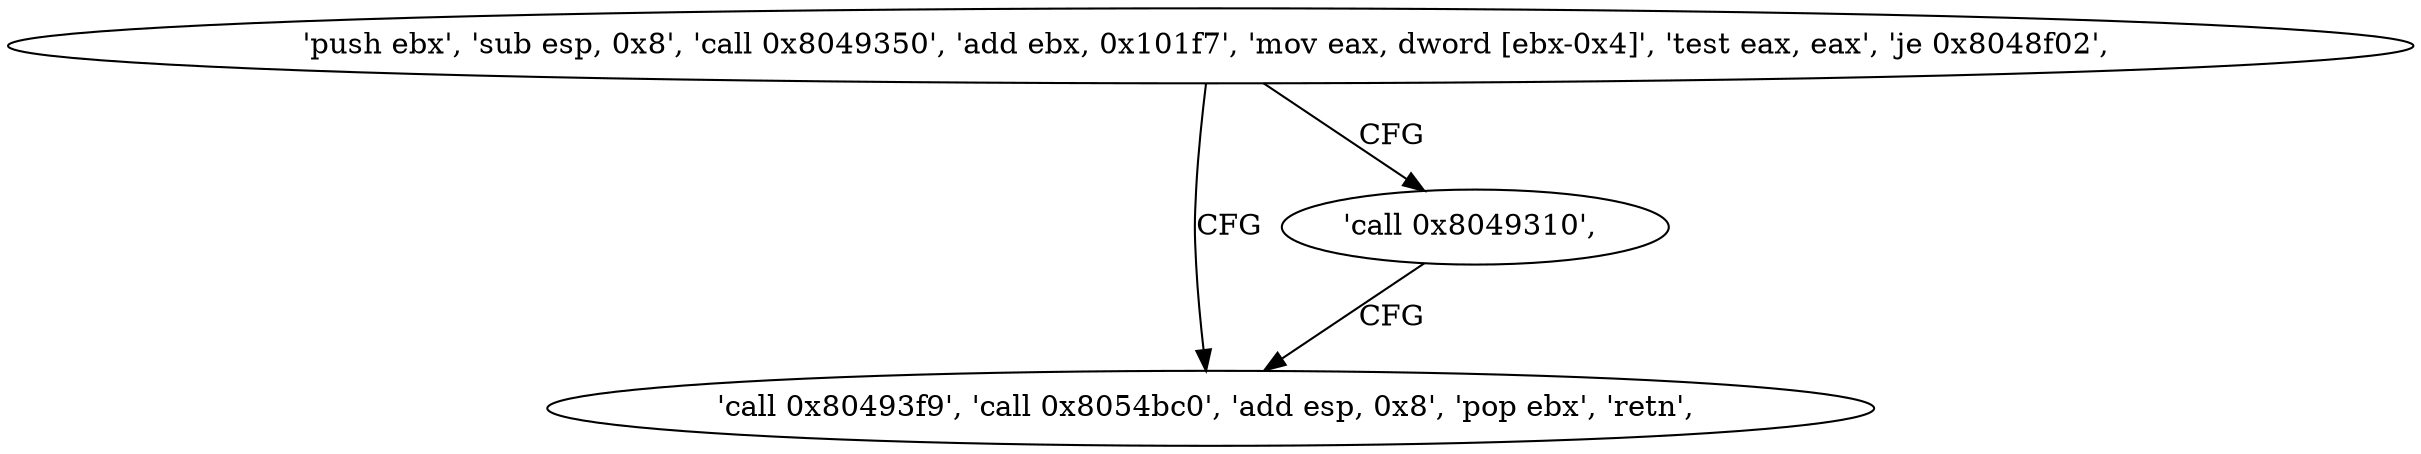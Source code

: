 digraph "func" {
"134516452" [label = "'push ebx', 'sub esp, 0x8', 'call 0x8049350', 'add ebx, 0x101f7', 'mov eax, dword [ebx-0x4]', 'test eax, eax', 'je 0x8048f02', " ]
"134516482" [label = "'call 0x80493f9', 'call 0x8054bc0', 'add esp, 0x8', 'pop ebx', 'retn', " ]
"134516477" [label = "'call 0x8049310', " ]
"134516452" -> "134516482" [ label = "CFG" ]
"134516452" -> "134516477" [ label = "CFG" ]
"134516477" -> "134516482" [ label = "CFG" ]
}
